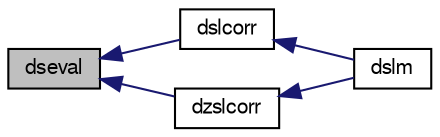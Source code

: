 digraph "dseval"
{
  edge [fontname="FreeSans",fontsize="10",labelfontname="FreeSans",labelfontsize="10"];
  node [fontname="FreeSans",fontsize="10",shape=record];
  rankdir="LR";
  Node1 [label="dseval",height=0.2,width=0.4,color="black", fillcolor="grey75", style="filled", fontcolor="black"];
  Node1 -> Node2 [dir="back",color="midnightblue",fontsize="10",style="solid",fontname="FreeSans"];
  Node2 [label="dslcorr",height=0.2,width=0.4,color="black", fillcolor="white", style="filled",URL="$dslcorr_8f90.html#ad03cab90ee9581318be8a06a3000facf",tooltip=" DSLCORR computes the Lagueree correction term of real polynomial with real root approximation, while ``dividing out&#39;&#39; previously computed roots.  "];
  Node2 -> Node3 [dir="back",color="midnightblue",fontsize="10",style="solid",fontname="FreeSans"];
  Node3 [label="dslm",height=0.2,width=0.4,color="black", fillcolor="white", style="filled",URL="$dslm_8f90.html#a7809ea1685268dcc45fbd3de77420416",tooltip=" DSLM simultaneously computes the roots of a real polynomial.  "];
  Node1 -> Node4 [dir="back",color="midnightblue",fontsize="10",style="solid",fontname="FreeSans"];
  Node4 [label="dzslcorr",height=0.2,width=0.4,color="black", fillcolor="white", style="filled",URL="$dzslcorr_8f90.html#a4c956eab6ffa718951fdb69fe398497a",tooltip=" DZSLCORR computes the Lagueree correction term of a real polynomial with complex root approximation..."];
  Node4 -> Node3 [dir="back",color="midnightblue",fontsize="10",style="solid",fontname="FreeSans"];
}
